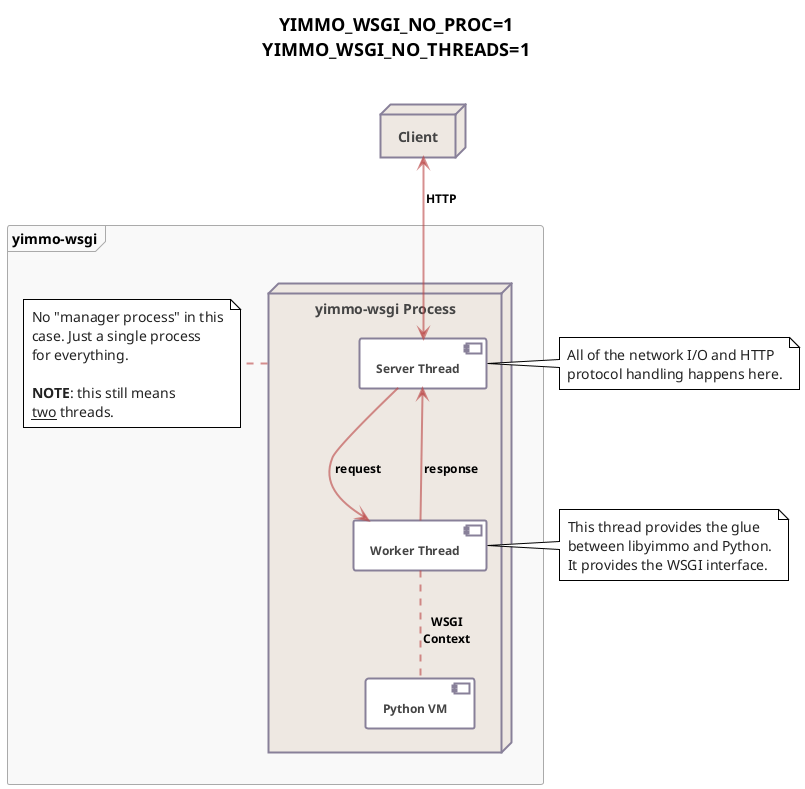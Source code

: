 @startuml

title
YIMMO_WSGI_NO_PROC=1
YIMMO_WSGI_NO_THREADS=1

end title

skinparam titleFontSize 18
skinparam titleHorizontalAlignment left

'skinparam LineType ortho
'skinparam nodesep 0
'skinparam ranksep 100

skinparam padding 2
skinparam shadowing false
skinparam component {
    FontSize 12
    FontStyle bold
    BorderColor #888099
    BorderThickness 2
    FontColor #444444
    'BackgroundColor #EEEEEE
    BackgroundColor #FFFFFF
}

skinparam node {
    FontSize 14
    FontStyle bold
    BorderColor #888099
    BorderThickness 2
    FontColor #444444
    BackgroundColor #EEE8E2
}

skinparam ComponentArrow {
    FontSize 12
    FontStyle bold
    Thickness 2
    'FontColor #113311
    FontColor #000000
    Color #BB444499
}

skinparam frame {
    'BackgroundColor #FFF5EB
    BackgroundColor #f9f9f9
    BorderColor #AAAAAA
    'FontSize 24
    'Padding 20
}

skinparam note {
    FontSize 14
    'FontSize 20
    'FontStyle italic
    'BorderColor #888099
    BorderColor #000000
    BorderThickness 1
    FontColor #222222
    Padding 8
    BackgroundColor #ffffff
    'BackgroundColor #eeeeee
}


frame "yimmo-wsgi" {
    node "yimmo-wsgi Process" as proc_worker_1 {
        component "Server Thread" as server_1
        component "Worker Thread" as worker_1_1
        component "Python VM" as python_1

        server_1 --> worker_1_1 : request
        worker_1_1 .. python_1 : WSGI\nContext
        server_1 <-- worker_1_1 : response

    }

    note right of proc_worker_1
    No "manager process" in this
    case. Just a single process
    for everything.

    **NOTE**: this still means
    __two__ threads.
    end note
}

node "Client" as client_1

client_1 <--> server_1 : HTTP

note right of server_1
All of the network I/O and HTTP
protocol handling happens here.
end note

note right of worker_1_1
This thread provides the glue
between libyimmo and Python.
It provides the WSGI interface.
end note

@enduml
